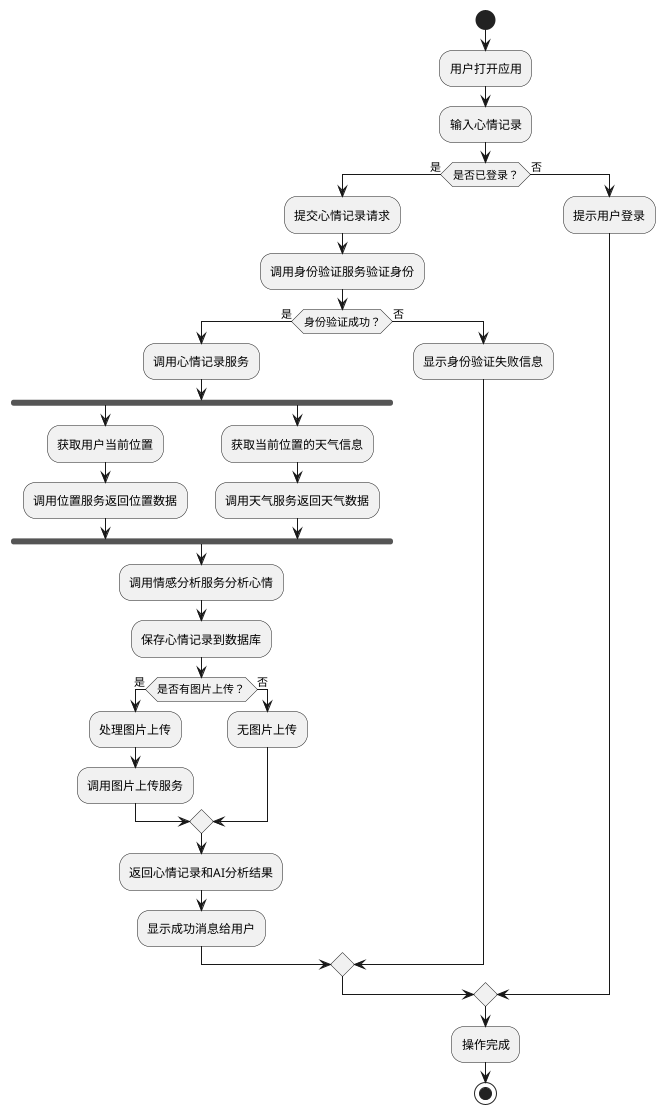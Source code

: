 @startuml
start

:用户打开应用;
:输入心情记录;

if (是否已登录？) then (是)
  :提交心情记录请求;
  :调用身份验证服务验证身份;
  if (身份验证成功？) then (是)
    :调用心情记录服务;
    
    fork
      :获取用户当前位置;
      :调用位置服务返回位置数据;
    fork again
      :获取当前位置的天气信息;
      :调用天气服务返回天气数据;
    end fork
    
    :调用情感分析服务分析心情;
    :保存心情记录到数据库;
    
    if (是否有图片上传？) then (是)
      :处理图片上传;
      :调用图片上传服务;
    else (否)
      :无图片上传;
    endif
    
    :返回心情记录和AI分析结果;
    :显示成功消息给用户;
  else (否)
    :显示身份验证失败信息;
  endif
else (否)
  :提示用户登录;
endif

:操作完成;
stop
@enduml
